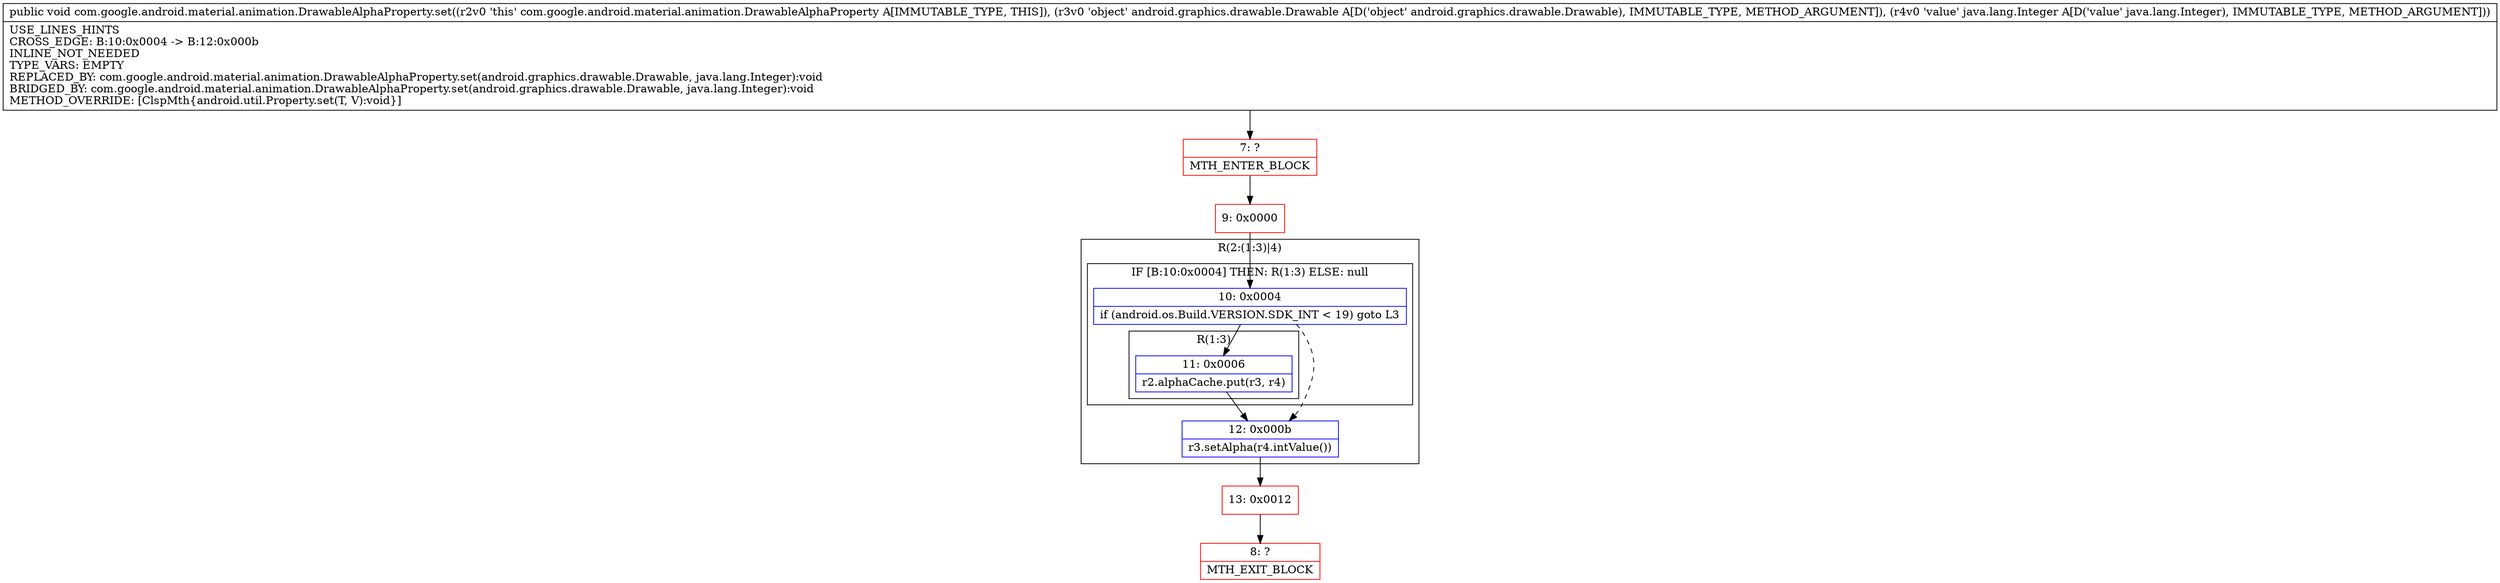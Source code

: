 digraph "CFG forcom.google.android.material.animation.DrawableAlphaProperty.set(Landroid\/graphics\/drawable\/Drawable;Ljava\/lang\/Integer;)V" {
subgraph cluster_Region_138635232 {
label = "R(2:(1:3)|4)";
node [shape=record,color=blue];
subgraph cluster_IfRegion_293749118 {
label = "IF [B:10:0x0004] THEN: R(1:3) ELSE: null";
node [shape=record,color=blue];
Node_10 [shape=record,label="{10\:\ 0x0004|if (android.os.Build.VERSION.SDK_INT \< 19) goto L3\l}"];
subgraph cluster_Region_598627672 {
label = "R(1:3)";
node [shape=record,color=blue];
Node_11 [shape=record,label="{11\:\ 0x0006|r2.alphaCache.put(r3, r4)\l}"];
}
}
Node_12 [shape=record,label="{12\:\ 0x000b|r3.setAlpha(r4.intValue())\l}"];
}
Node_7 [shape=record,color=red,label="{7\:\ ?|MTH_ENTER_BLOCK\l}"];
Node_9 [shape=record,color=red,label="{9\:\ 0x0000}"];
Node_13 [shape=record,color=red,label="{13\:\ 0x0012}"];
Node_8 [shape=record,color=red,label="{8\:\ ?|MTH_EXIT_BLOCK\l}"];
MethodNode[shape=record,label="{public void com.google.android.material.animation.DrawableAlphaProperty.set((r2v0 'this' com.google.android.material.animation.DrawableAlphaProperty A[IMMUTABLE_TYPE, THIS]), (r3v0 'object' android.graphics.drawable.Drawable A[D('object' android.graphics.drawable.Drawable), IMMUTABLE_TYPE, METHOD_ARGUMENT]), (r4v0 'value' java.lang.Integer A[D('value' java.lang.Integer), IMMUTABLE_TYPE, METHOD_ARGUMENT]))  | USE_LINES_HINTS\lCROSS_EDGE: B:10:0x0004 \-\> B:12:0x000b\lINLINE_NOT_NEEDED\lTYPE_VARS: EMPTY\lREPLACED_BY: com.google.android.material.animation.DrawableAlphaProperty.set(android.graphics.drawable.Drawable, java.lang.Integer):void\lBRIDGED_BY: com.google.android.material.animation.DrawableAlphaProperty.set(android.graphics.drawable.Drawable, java.lang.Integer):void\lMETHOD_OVERRIDE: [ClspMth\{android.util.Property.set(T, V):void\}]\l}"];
MethodNode -> Node_7;Node_10 -> Node_11;
Node_10 -> Node_12[style=dashed];
Node_11 -> Node_12;
Node_12 -> Node_13;
Node_7 -> Node_9;
Node_9 -> Node_10;
Node_13 -> Node_8;
}

